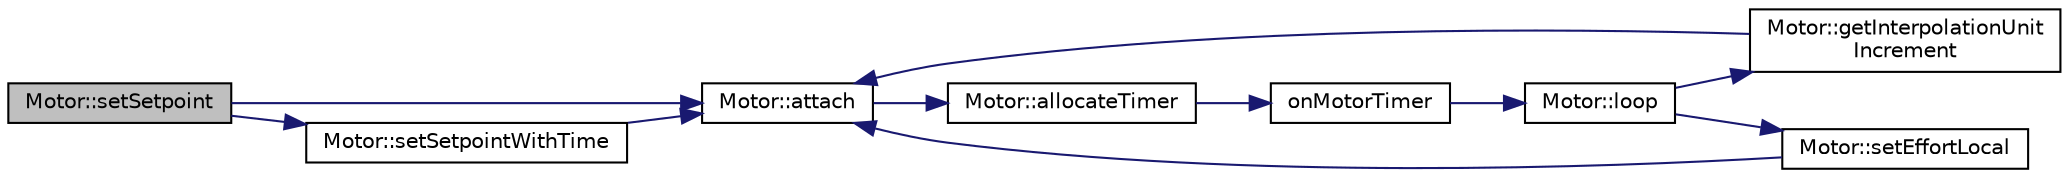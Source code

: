 digraph "Motor::setSetpoint"
{
 // LATEX_PDF_SIZE
  edge [fontname="Helvetica",fontsize="10",labelfontname="Helvetica",labelfontsize="10"];
  node [fontname="Helvetica",fontsize="10",shape=record];
  rankdir="LR";
  Node1 [label="Motor::setSetpoint",height=0.2,width=0.4,color="black", fillcolor="grey75", style="filled", fontcolor="black",tooltip=" "];
  Node1 -> Node2 [color="midnightblue",fontsize="10",style="solid",fontname="Helvetica"];
  Node2 [label="Motor::attach",height=0.2,width=0.4,color="black", fillcolor="white", style="filled",URL="$classMotor.html#a1d359b5a58005e36f3eef43dcd929da7",tooltip="Attach the motors hardware."];
  Node2 -> Node3 [color="midnightblue",fontsize="10",style="solid",fontname="Helvetica"];
  Node3 [label="Motor::allocateTimer",height=0.2,width=0.4,color="black", fillcolor="white", style="filled",URL="$classMotor.html#aa5dbe98f9cbaebd430bf1b7841d4bbc0",tooltip=" "];
  Node3 -> Node4 [color="midnightblue",fontsize="10",style="solid",fontname="Helvetica"];
  Node4 [label="onMotorTimer",height=0.2,width=0.4,color="black", fillcolor="white", style="filled",URL="$Motor_8cpp.html#adb66b9c7a2544338725556bce116d5df",tooltip=" "];
  Node4 -> Node5 [color="midnightblue",fontsize="10",style="solid",fontname="Helvetica"];
  Node5 [label="Motor::loop",height=0.2,width=0.4,color="black", fillcolor="white", style="filled",URL="$classMotor.html#a2db9c1833fe2b9e5b1b1e4b9e5d4c4ee",tooltip=" "];
  Node5 -> Node6 [color="midnightblue",fontsize="10",style="solid",fontname="Helvetica"];
  Node6 [label="Motor::getInterpolationUnit\lIncrement",height=0.2,width=0.4,color="black", fillcolor="white", style="filled",URL="$classMotor.html#aee3b24180cc7221ab63e1c2c32363693",tooltip=" "];
  Node6 -> Node2 [color="midnightblue",fontsize="10",style="solid",fontname="Helvetica"];
  Node5 -> Node7 [color="midnightblue",fontsize="10",style="solid",fontname="Helvetica"];
  Node7 [label="Motor::setEffortLocal",height=0.2,width=0.4,color="black", fillcolor="white", style="filled",URL="$classMotor.html#adc069b762efb5288612fa03b00c86dbf",tooltip=" "];
  Node7 -> Node2 [color="midnightblue",fontsize="10",style="solid",fontname="Helvetica"];
  Node1 -> Node8 [color="midnightblue",fontsize="10",style="solid",fontname="Helvetica"];
  Node8 [label="Motor::setSetpointWithTime",height=0.2,width=0.4,color="black", fillcolor="white", style="filled",URL="$classMotor.html#a9cdbe8186e8b6337e14743c4d2a37bc6",tooltip=" "];
  Node8 -> Node2 [color="midnightblue",fontsize="10",style="solid",fontname="Helvetica"];
}
